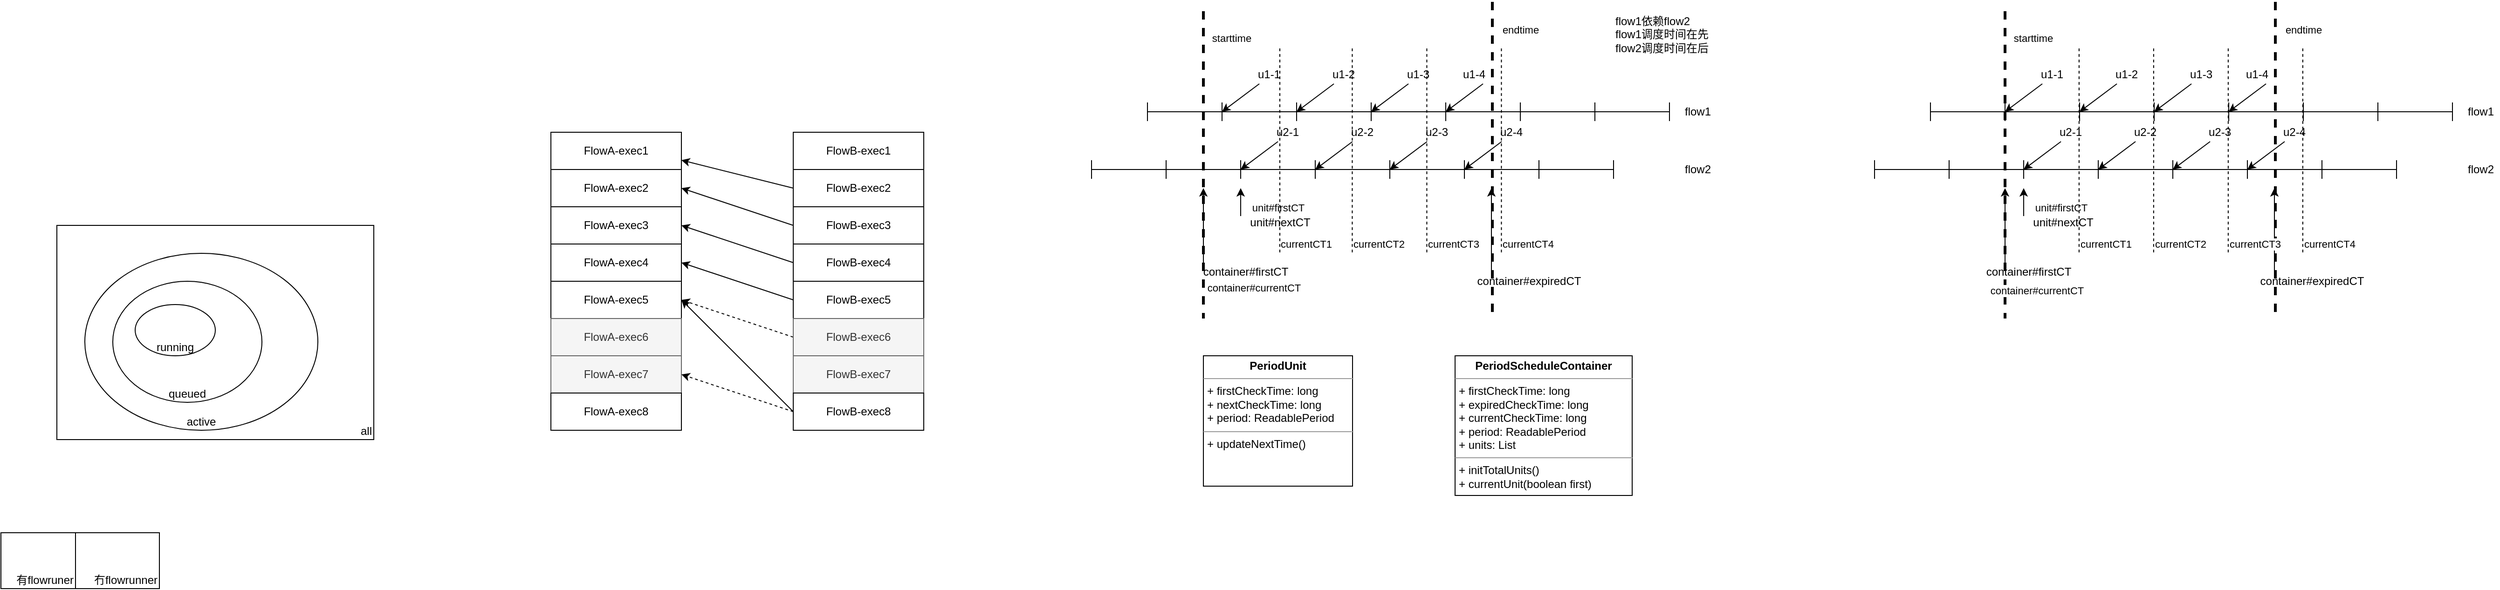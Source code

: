 <mxfile version="15.1.4" type="github">
  <diagram id="aQnRRkF6ognPnJ4j7R5l" name="第 1 页">
    <mxGraphModel dx="813" dy="435" grid="1" gridSize="10" guides="1" tooltips="1" connect="1" arrows="1" fold="1" page="1" pageScale="1" pageWidth="827" pageHeight="1169" math="0" shadow="0">
      <root>
        <mxCell id="0" />
        <mxCell id="1" parent="0" />
        <mxCell id="pk9T2rpyoznw9BTv7xYc-8" value="all" style="rounded=0;whiteSpace=wrap;html=1;verticalAlign=bottom;align=right;" parent="1" vertex="1">
          <mxGeometry x="210" y="290" width="340" height="230" as="geometry" />
        </mxCell>
        <mxCell id="pk9T2rpyoznw9BTv7xYc-9" value="active" style="ellipse;whiteSpace=wrap;html=1;verticalAlign=bottom;" parent="1" vertex="1">
          <mxGeometry x="240" y="320" width="250" height="190" as="geometry" />
        </mxCell>
        <mxCell id="pk9T2rpyoznw9BTv7xYc-10" value="queued" style="ellipse;whiteSpace=wrap;html=1;verticalAlign=bottom;" parent="1" vertex="1">
          <mxGeometry x="270" y="350" width="160" height="130" as="geometry" />
        </mxCell>
        <mxCell id="pk9T2rpyoznw9BTv7xYc-11" value="running" style="ellipse;whiteSpace=wrap;html=1;verticalAlign=bottom;" parent="1" vertex="1">
          <mxGeometry x="294" y="375" width="86" height="55" as="geometry" />
        </mxCell>
        <mxCell id="pk9T2rpyoznw9BTv7xYc-12" value="有flowruner" style="rounded=0;whiteSpace=wrap;html=1;align=right;verticalAlign=bottom;" parent="1" vertex="1">
          <mxGeometry x="150" y="620" width="80" height="60" as="geometry" />
        </mxCell>
        <mxCell id="pk9T2rpyoznw9BTv7xYc-13" value="冇flowrunner" style="rounded=0;whiteSpace=wrap;html=1;align=right;verticalAlign=bottom;" parent="1" vertex="1">
          <mxGeometry x="230" y="620" width="90" height="60" as="geometry" />
        </mxCell>
        <mxCell id="e2mZM0DdO9kEQqsVOAgc-1" value="FlowA-exec1" style="rounded=0;whiteSpace=wrap;html=1;" parent="1" vertex="1">
          <mxGeometry x="740" y="190" width="140" height="40" as="geometry" />
        </mxCell>
        <mxCell id="e2mZM0DdO9kEQqsVOAgc-6" value="&lt;span&gt;FlowA-exec2&lt;/span&gt;" style="rounded=0;whiteSpace=wrap;html=1;" parent="1" vertex="1">
          <mxGeometry x="740" y="230" width="140" height="40" as="geometry" />
        </mxCell>
        <mxCell id="e2mZM0DdO9kEQqsVOAgc-7" value="&lt;span&gt;FlowA-exec3&lt;/span&gt;" style="rounded=0;whiteSpace=wrap;html=1;" parent="1" vertex="1">
          <mxGeometry x="740" y="270" width="140" height="40" as="geometry" />
        </mxCell>
        <mxCell id="e2mZM0DdO9kEQqsVOAgc-8" value="&lt;span&gt;FlowA-exec4&lt;/span&gt;" style="rounded=0;whiteSpace=wrap;html=1;" parent="1" vertex="1">
          <mxGeometry x="740" y="310" width="140" height="40" as="geometry" />
        </mxCell>
        <mxCell id="e2mZM0DdO9kEQqsVOAgc-9" value="&lt;span&gt;FlowA-exec5&lt;/span&gt;" style="rounded=0;whiteSpace=wrap;html=1;" parent="1" vertex="1">
          <mxGeometry x="740" y="350" width="140" height="40" as="geometry" />
        </mxCell>
        <mxCell id="e2mZM0DdO9kEQqsVOAgc-10" value="&lt;span&gt;FlowA-exec6&lt;/span&gt;" style="rounded=0;whiteSpace=wrap;html=1;fillColor=#f5f5f5;strokeColor=#666666;fontColor=#333333;" parent="1" vertex="1">
          <mxGeometry x="740" y="390" width="140" height="40" as="geometry" />
        </mxCell>
        <mxCell id="e2mZM0DdO9kEQqsVOAgc-11" value="&lt;span&gt;FlowA-exec7&lt;/span&gt;" style="rounded=0;whiteSpace=wrap;html=1;fillColor=#f5f5f5;strokeColor=#666666;fontColor=#333333;" parent="1" vertex="1">
          <mxGeometry x="740" y="430" width="140" height="40" as="geometry" />
        </mxCell>
        <mxCell id="e2mZM0DdO9kEQqsVOAgc-12" value="&lt;span&gt;FlowA-exec8&lt;/span&gt;" style="rounded=0;whiteSpace=wrap;html=1;" parent="1" vertex="1">
          <mxGeometry x="740" y="470" width="140" height="40" as="geometry" />
        </mxCell>
        <mxCell id="e2mZM0DdO9kEQqsVOAgc-13" value="FlowB-exec1" style="rounded=0;whiteSpace=wrap;html=1;" parent="1" vertex="1">
          <mxGeometry x="1000" y="190" width="140" height="40" as="geometry" />
        </mxCell>
        <mxCell id="e2mZM0DdO9kEQqsVOAgc-21" style="rounded=0;orthogonalLoop=1;jettySize=auto;html=1;exitX=0;exitY=0.5;exitDx=0;exitDy=0;entryX=1;entryY=0.75;entryDx=0;entryDy=0;" parent="1" source="e2mZM0DdO9kEQqsVOAgc-14" target="e2mZM0DdO9kEQqsVOAgc-1" edge="1">
          <mxGeometry relative="1" as="geometry" />
        </mxCell>
        <mxCell id="e2mZM0DdO9kEQqsVOAgc-14" value="&lt;span&gt;FlowB-exec2&lt;/span&gt;" style="rounded=0;whiteSpace=wrap;html=1;" parent="1" vertex="1">
          <mxGeometry x="1000" y="230" width="140" height="40" as="geometry" />
        </mxCell>
        <mxCell id="e2mZM0DdO9kEQqsVOAgc-22" style="edgeStyle=none;rounded=0;orthogonalLoop=1;jettySize=auto;html=1;exitX=0;exitY=0.5;exitDx=0;exitDy=0;entryX=1;entryY=0.5;entryDx=0;entryDy=0;" parent="1" source="e2mZM0DdO9kEQqsVOAgc-15" target="e2mZM0DdO9kEQqsVOAgc-6" edge="1">
          <mxGeometry relative="1" as="geometry" />
        </mxCell>
        <mxCell id="e2mZM0DdO9kEQqsVOAgc-15" value="&lt;span&gt;FlowB-exec3&lt;/span&gt;" style="rounded=0;whiteSpace=wrap;html=1;" parent="1" vertex="1">
          <mxGeometry x="1000" y="270" width="140" height="40" as="geometry" />
        </mxCell>
        <mxCell id="e2mZM0DdO9kEQqsVOAgc-23" style="edgeStyle=none;rounded=0;orthogonalLoop=1;jettySize=auto;html=1;exitX=0;exitY=0.5;exitDx=0;exitDy=0;entryX=1;entryY=0.5;entryDx=0;entryDy=0;" parent="1" source="e2mZM0DdO9kEQqsVOAgc-16" target="e2mZM0DdO9kEQqsVOAgc-7" edge="1">
          <mxGeometry relative="1" as="geometry" />
        </mxCell>
        <mxCell id="e2mZM0DdO9kEQqsVOAgc-16" value="&lt;span&gt;FlowB-exec4&lt;/span&gt;" style="rounded=0;whiteSpace=wrap;html=1;" parent="1" vertex="1">
          <mxGeometry x="1000" y="310" width="140" height="40" as="geometry" />
        </mxCell>
        <mxCell id="e2mZM0DdO9kEQqsVOAgc-24" style="edgeStyle=none;rounded=0;orthogonalLoop=1;jettySize=auto;html=1;exitX=0;exitY=0.5;exitDx=0;exitDy=0;entryX=1;entryY=0.5;entryDx=0;entryDy=0;" parent="1" source="e2mZM0DdO9kEQqsVOAgc-17" target="e2mZM0DdO9kEQqsVOAgc-8" edge="1">
          <mxGeometry relative="1" as="geometry" />
        </mxCell>
        <mxCell id="e2mZM0DdO9kEQqsVOAgc-17" value="&lt;span&gt;FlowB-exec5&lt;/span&gt;" style="rounded=0;whiteSpace=wrap;html=1;" parent="1" vertex="1">
          <mxGeometry x="1000" y="350" width="140" height="40" as="geometry" />
        </mxCell>
        <mxCell id="e2mZM0DdO9kEQqsVOAgc-25" style="edgeStyle=none;rounded=0;orthogonalLoop=1;jettySize=auto;html=1;exitX=0;exitY=0.5;exitDx=0;exitDy=0;entryX=1;entryY=0.5;entryDx=0;entryDy=0;dashed=1;" parent="1" source="e2mZM0DdO9kEQqsVOAgc-18" target="e2mZM0DdO9kEQqsVOAgc-9" edge="1">
          <mxGeometry relative="1" as="geometry" />
        </mxCell>
        <mxCell id="e2mZM0DdO9kEQqsVOAgc-18" value="&lt;span&gt;FlowB-exec6&lt;/span&gt;" style="rounded=0;whiteSpace=wrap;html=1;fillColor=#f5f5f5;strokeColor=#666666;fontColor=#333333;shadow=0;" parent="1" vertex="1">
          <mxGeometry x="1000" y="390" width="140" height="40" as="geometry" />
        </mxCell>
        <mxCell id="e2mZM0DdO9kEQqsVOAgc-19" value="&lt;span&gt;FlowB-exec7&lt;/span&gt;" style="rounded=0;whiteSpace=wrap;html=1;fillColor=#f5f5f5;strokeColor=#666666;fontColor=#333333;" parent="1" vertex="1">
          <mxGeometry x="1000" y="430" width="140" height="40" as="geometry" />
        </mxCell>
        <mxCell id="e2mZM0DdO9kEQqsVOAgc-26" style="edgeStyle=none;rounded=0;orthogonalLoop=1;jettySize=auto;html=1;exitX=0;exitY=0.5;exitDx=0;exitDy=0;entryX=1;entryY=0.5;entryDx=0;entryDy=0;dashed=1;" parent="1" source="e2mZM0DdO9kEQqsVOAgc-20" target="e2mZM0DdO9kEQqsVOAgc-11" edge="1">
          <mxGeometry relative="1" as="geometry" />
        </mxCell>
        <mxCell id="e2mZM0DdO9kEQqsVOAgc-27" style="edgeStyle=none;rounded=0;orthogonalLoop=1;jettySize=auto;html=1;exitX=0;exitY=0.5;exitDx=0;exitDy=0;entryX=1;entryY=0.5;entryDx=0;entryDy=0;" parent="1" source="e2mZM0DdO9kEQqsVOAgc-20" target="e2mZM0DdO9kEQqsVOAgc-9" edge="1">
          <mxGeometry relative="1" as="geometry" />
        </mxCell>
        <mxCell id="e2mZM0DdO9kEQqsVOAgc-20" value="&lt;span&gt;FlowB-exec8&lt;/span&gt;" style="rounded=0;whiteSpace=wrap;html=1;" parent="1" vertex="1">
          <mxGeometry x="1000" y="470" width="140" height="40" as="geometry" />
        </mxCell>
        <mxCell id="pfVYuSR0jJSsjKPyAvSp-11" value="&lt;p style=&quot;margin: 0px ; margin-top: 4px ; text-align: center&quot;&gt;&lt;b&gt;PeriodScheduleContainer&lt;/b&gt;&lt;br&gt;&lt;/p&gt;&lt;hr size=&quot;1&quot;&gt;&lt;p style=&quot;margin: 0px ; margin-left: 4px&quot;&gt;+ firstCheckTime: long&lt;/p&gt;&lt;p style=&quot;margin: 0px ; margin-left: 4px&quot;&gt;+ expiredCheckTime: long&lt;/p&gt;&lt;p style=&quot;margin: 0px ; margin-left: 4px&quot;&gt;+ currentCheckTime: long&lt;/p&gt;&lt;p style=&quot;margin: 0px ; margin-left: 4px&quot;&gt;+ period: ReadablePeriod&lt;/p&gt;&lt;p style=&quot;margin: 0px ; margin-left: 4px&quot;&gt;+ units: List&lt;/p&gt;&lt;hr size=&quot;1&quot;&gt;&lt;p style=&quot;margin: 0px ; margin-left: 4px&quot;&gt;+ initTotalUnits()&lt;/p&gt;&lt;p style=&quot;margin: 0px ; margin-left: 4px&quot;&gt;+ currentUnit(boolean first)&lt;/p&gt;" style="verticalAlign=top;align=left;overflow=fill;fontSize=12;fontFamily=Helvetica;html=1;" vertex="1" parent="1">
          <mxGeometry x="1710" y="430" width="190" height="150" as="geometry" />
        </mxCell>
        <mxCell id="pfVYuSR0jJSsjKPyAvSp-12" value="&lt;p style=&quot;margin: 0px ; margin-top: 4px ; text-align: center&quot;&gt;&lt;b&gt;PeriodUnit&lt;/b&gt;&lt;/p&gt;&lt;hr size=&quot;1&quot;&gt;&lt;p style=&quot;margin: 0px ; margin-left: 4px&quot;&gt;+ firstCheckTime: long&lt;/p&gt;&lt;p style=&quot;margin: 0px ; margin-left: 4px&quot;&gt;+ nextCheckTime: long&lt;/p&gt;&lt;p style=&quot;margin: 0px ; margin-left: 4px&quot;&gt;+ period: ReadablePeriod&lt;/p&gt;&lt;hr size=&quot;1&quot;&gt;&lt;p style=&quot;margin: 0px ; margin-left: 4px&quot;&gt;+ updateNextTime()&lt;/p&gt;" style="verticalAlign=top;align=left;overflow=fill;fontSize=12;fontFamily=Helvetica;html=1;" vertex="1" parent="1">
          <mxGeometry x="1440" y="430" width="160" height="140" as="geometry" />
        </mxCell>
        <mxCell id="pfVYuSR0jJSsjKPyAvSp-16" value="" style="shape=crossbar;whiteSpace=wrap;html=1;rounded=1;verticalAlign=bottom;" vertex="1" parent="1">
          <mxGeometry x="1320" y="220" width="80" height="20" as="geometry" />
        </mxCell>
        <mxCell id="pfVYuSR0jJSsjKPyAvSp-18" value="" style="shape=crossbar;whiteSpace=wrap;html=1;rounded=1;verticalAlign=bottom;" vertex="1" parent="1">
          <mxGeometry x="1400" y="220" width="80" height="20" as="geometry" />
        </mxCell>
        <mxCell id="pfVYuSR0jJSsjKPyAvSp-19" value="" style="shape=crossbar;whiteSpace=wrap;html=1;rounded=1;verticalAlign=bottom;" vertex="1" parent="1">
          <mxGeometry x="1480" y="220" width="80" height="20" as="geometry" />
        </mxCell>
        <mxCell id="pfVYuSR0jJSsjKPyAvSp-20" value="" style="shape=crossbar;whiteSpace=wrap;html=1;rounded=1;verticalAlign=bottom;" vertex="1" parent="1">
          <mxGeometry x="1560" y="220" width="80" height="20" as="geometry" />
        </mxCell>
        <mxCell id="pfVYuSR0jJSsjKPyAvSp-21" value="" style="shape=crossbar;whiteSpace=wrap;html=1;rounded=1;verticalAlign=bottom;" vertex="1" parent="1">
          <mxGeometry x="1640" y="220" width="80" height="20" as="geometry" />
        </mxCell>
        <mxCell id="pfVYuSR0jJSsjKPyAvSp-22" value="" style="shape=crossbar;whiteSpace=wrap;html=1;rounded=1;verticalAlign=bottom;" vertex="1" parent="1">
          <mxGeometry x="1720" y="220" width="80" height="20" as="geometry" />
        </mxCell>
        <mxCell id="pfVYuSR0jJSsjKPyAvSp-23" value="" style="shape=crossbar;whiteSpace=wrap;html=1;rounded=1;verticalAlign=bottom;" vertex="1" parent="1">
          <mxGeometry x="1800" y="220" width="80" height="20" as="geometry" />
        </mxCell>
        <mxCell id="pfVYuSR0jJSsjKPyAvSp-25" value="" style="endArrow=none;html=1;dashed=1;endFill=0;strokeWidth=3;" edge="1" parent="1">
          <mxGeometry width="50" height="50" relative="1" as="geometry">
            <mxPoint x="1440" y="60" as="sourcePoint" />
            <mxPoint x="1440" y="390" as="targetPoint" />
          </mxGeometry>
        </mxCell>
        <mxCell id="pfVYuSR0jJSsjKPyAvSp-26" value="starttime" style="edgeLabel;html=1;align=center;verticalAlign=middle;resizable=0;points=[];" vertex="1" connectable="0" parent="pfVYuSR0jJSsjKPyAvSp-25">
          <mxGeometry x="-0.796" relative="1" as="geometry">
            <mxPoint x="30" y="-5" as="offset" />
          </mxGeometry>
        </mxCell>
        <mxCell id="pfVYuSR0jJSsjKPyAvSp-27" value="" style="endArrow=none;html=1;dashed=1;endFill=0;strokeWidth=3;" edge="1" parent="1">
          <mxGeometry width="50" height="50" relative="1" as="geometry">
            <mxPoint x="1750" y="50" as="sourcePoint" />
            <mxPoint x="1750" y="390" as="targetPoint" />
          </mxGeometry>
        </mxCell>
        <mxCell id="pfVYuSR0jJSsjKPyAvSp-28" value="endtime" style="edgeLabel;html=1;align=center;verticalAlign=middle;resizable=0;points=[];" vertex="1" connectable="0" parent="pfVYuSR0jJSsjKPyAvSp-27">
          <mxGeometry x="-0.796" relative="1" as="geometry">
            <mxPoint x="30" y="-5" as="offset" />
          </mxGeometry>
        </mxCell>
        <mxCell id="pfVYuSR0jJSsjKPyAvSp-29" value="" style="endArrow=classic;html=1;" edge="1" parent="1">
          <mxGeometry width="50" height="50" relative="1" as="geometry">
            <mxPoint x="1440" y="330" as="sourcePoint" />
            <mxPoint x="1440" y="250" as="targetPoint" />
          </mxGeometry>
        </mxCell>
        <mxCell id="pfVYuSR0jJSsjKPyAvSp-30" value="container#currentCT" style="edgeLabel;html=1;align=center;verticalAlign=middle;resizable=0;points=[];" vertex="1" connectable="0" parent="pfVYuSR0jJSsjKPyAvSp-29">
          <mxGeometry x="-0.755" relative="1" as="geometry">
            <mxPoint x="54" y="37" as="offset" />
          </mxGeometry>
        </mxCell>
        <mxCell id="pfVYuSR0jJSsjKPyAvSp-31" value="container#firstCT" style="text;html=1;align=center;verticalAlign=middle;resizable=0;points=[];autosize=1;strokeColor=none;fillColor=none;" vertex="1" parent="1">
          <mxGeometry x="1430" y="330" width="110" height="20" as="geometry" />
        </mxCell>
        <mxCell id="pfVYuSR0jJSsjKPyAvSp-32" value="" style="endArrow=classic;html=1;" edge="1" parent="1">
          <mxGeometry width="50" height="50" relative="1" as="geometry">
            <mxPoint x="1749" y="340" as="sourcePoint" />
            <mxPoint x="1749" y="250" as="targetPoint" />
          </mxGeometry>
        </mxCell>
        <mxCell id="pfVYuSR0jJSsjKPyAvSp-33" value="&lt;span style=&quot;font-size: 12px;&quot;&gt;container#expiredCT&lt;/span&gt;" style="edgeLabel;html=1;align=center;verticalAlign=middle;resizable=0;points=[];labelBackgroundColor=none;" vertex="1" connectable="0" parent="pfVYuSR0jJSsjKPyAvSp-32">
          <mxGeometry x="-0.755" relative="1" as="geometry">
            <mxPoint x="40" y="21" as="offset" />
          </mxGeometry>
        </mxCell>
        <mxCell id="pfVYuSR0jJSsjKPyAvSp-34" value="" style="endArrow=classic;html=1;" edge="1" parent="1">
          <mxGeometry width="50" height="50" relative="1" as="geometry">
            <mxPoint x="1480" y="280" as="sourcePoint" />
            <mxPoint x="1480" y="250" as="targetPoint" />
          </mxGeometry>
        </mxCell>
        <mxCell id="pfVYuSR0jJSsjKPyAvSp-35" value="unit#firstCT" style="edgeLabel;html=1;align=center;verticalAlign=middle;resizable=0;points=[];" vertex="1" connectable="0" parent="pfVYuSR0jJSsjKPyAvSp-34">
          <mxGeometry x="-0.381" y="-2" relative="1" as="geometry">
            <mxPoint x="38" as="offset" />
          </mxGeometry>
        </mxCell>
        <mxCell id="pfVYuSR0jJSsjKPyAvSp-36" value="unit#nextCT" style="text;html=1;align=center;verticalAlign=middle;resizable=0;points=[];autosize=1;strokeColor=none;fillColor=none;" vertex="1" parent="1">
          <mxGeometry x="1482" y="277" width="80" height="20" as="geometry" />
        </mxCell>
        <mxCell id="pfVYuSR0jJSsjKPyAvSp-37" value="" style="shape=crossbar;whiteSpace=wrap;html=1;rounded=1;verticalAlign=bottom;" vertex="1" parent="1">
          <mxGeometry x="1380" y="158" width="80" height="20" as="geometry" />
        </mxCell>
        <mxCell id="pfVYuSR0jJSsjKPyAvSp-38" value="" style="shape=crossbar;whiteSpace=wrap;html=1;rounded=1;verticalAlign=bottom;" vertex="1" parent="1">
          <mxGeometry x="1460" y="158" width="80" height="20" as="geometry" />
        </mxCell>
        <mxCell id="pfVYuSR0jJSsjKPyAvSp-39" value="" style="shape=crossbar;whiteSpace=wrap;html=1;rounded=1;verticalAlign=bottom;" vertex="1" parent="1">
          <mxGeometry x="1540" y="158" width="80" height="20" as="geometry" />
        </mxCell>
        <mxCell id="pfVYuSR0jJSsjKPyAvSp-40" value="" style="shape=crossbar;whiteSpace=wrap;html=1;rounded=1;verticalAlign=bottom;" vertex="1" parent="1">
          <mxGeometry x="1620" y="158" width="80" height="20" as="geometry" />
        </mxCell>
        <mxCell id="pfVYuSR0jJSsjKPyAvSp-41" value="" style="shape=crossbar;whiteSpace=wrap;html=1;rounded=1;verticalAlign=bottom;" vertex="1" parent="1">
          <mxGeometry x="1700" y="158" width="80" height="20" as="geometry" />
        </mxCell>
        <mxCell id="pfVYuSR0jJSsjKPyAvSp-42" value="" style="shape=crossbar;whiteSpace=wrap;html=1;rounded=1;verticalAlign=bottom;" vertex="1" parent="1">
          <mxGeometry x="1780" y="158" width="80" height="20" as="geometry" />
        </mxCell>
        <mxCell id="pfVYuSR0jJSsjKPyAvSp-43" value="" style="shape=crossbar;whiteSpace=wrap;html=1;rounded=1;verticalAlign=bottom;" vertex="1" parent="1">
          <mxGeometry x="1860" y="158" width="80" height="20" as="geometry" />
        </mxCell>
        <mxCell id="pfVYuSR0jJSsjKPyAvSp-44" value="flow1" style="text;html=1;align=center;verticalAlign=middle;resizable=0;points=[];autosize=1;strokeColor=none;fillColor=none;" vertex="1" parent="1">
          <mxGeometry x="1950" y="158" width="40" height="20" as="geometry" />
        </mxCell>
        <mxCell id="pfVYuSR0jJSsjKPyAvSp-45" value="flow2" style="text;html=1;align=center;verticalAlign=middle;resizable=0;points=[];autosize=1;strokeColor=none;fillColor=none;" vertex="1" parent="1">
          <mxGeometry x="1950" y="220" width="40" height="20" as="geometry" />
        </mxCell>
        <mxCell id="pfVYuSR0jJSsjKPyAvSp-46" value="" style="endArrow=classic;html=1;entryX=0;entryY=0.5;entryDx=0;entryDy=0;entryPerimeter=0;" edge="1" parent="1" target="pfVYuSR0jJSsjKPyAvSp-38">
          <mxGeometry width="50" height="50" relative="1" as="geometry">
            <mxPoint x="1500" y="138" as="sourcePoint" />
            <mxPoint x="1550" y="88" as="targetPoint" />
          </mxGeometry>
        </mxCell>
        <mxCell id="pfVYuSR0jJSsjKPyAvSp-47" value="u1-1" style="text;html=1;align=center;verticalAlign=middle;resizable=0;points=[];autosize=1;strokeColor=none;fillColor=none;" vertex="1" parent="1">
          <mxGeometry x="1490" y="118" width="40" height="20" as="geometry" />
        </mxCell>
        <mxCell id="pfVYuSR0jJSsjKPyAvSp-48" value="" style="endArrow=classic;html=1;entryX=0;entryY=0.5;entryDx=0;entryDy=0;entryPerimeter=0;" edge="1" parent="1" target="pfVYuSR0jJSsjKPyAvSp-39">
          <mxGeometry width="50" height="50" relative="1" as="geometry">
            <mxPoint x="1580" y="138" as="sourcePoint" />
            <mxPoint x="1470" y="178" as="targetPoint" />
          </mxGeometry>
        </mxCell>
        <mxCell id="pfVYuSR0jJSsjKPyAvSp-49" value="u1-2" style="text;html=1;align=center;verticalAlign=middle;resizable=0;points=[];autosize=1;strokeColor=none;fillColor=none;" vertex="1" parent="1">
          <mxGeometry x="1570" y="118" width="40" height="20" as="geometry" />
        </mxCell>
        <mxCell id="pfVYuSR0jJSsjKPyAvSp-53" value="" style="endArrow=classic;html=1;entryX=0;entryY=0.5;entryDx=0;entryDy=0;entryPerimeter=0;" edge="1" parent="1">
          <mxGeometry width="50" height="50" relative="1" as="geometry">
            <mxPoint x="1660" y="138" as="sourcePoint" />
            <mxPoint x="1620" y="168" as="targetPoint" />
          </mxGeometry>
        </mxCell>
        <mxCell id="pfVYuSR0jJSsjKPyAvSp-54" value="u1-3" style="text;html=1;align=center;verticalAlign=middle;resizable=0;points=[];autosize=1;strokeColor=none;fillColor=none;" vertex="1" parent="1">
          <mxGeometry x="1650" y="118" width="40" height="20" as="geometry" />
        </mxCell>
        <mxCell id="pfVYuSR0jJSsjKPyAvSp-55" value="" style="endArrow=classic;html=1;entryX=0;entryY=0.5;entryDx=0;entryDy=0;entryPerimeter=0;" edge="1" parent="1">
          <mxGeometry width="50" height="50" relative="1" as="geometry">
            <mxPoint x="1740" y="138" as="sourcePoint" />
            <mxPoint x="1700" y="168" as="targetPoint" />
          </mxGeometry>
        </mxCell>
        <mxCell id="pfVYuSR0jJSsjKPyAvSp-56" value="u1-4" style="text;html=1;align=center;verticalAlign=middle;resizable=0;points=[];autosize=1;strokeColor=none;fillColor=none;" vertex="1" parent="1">
          <mxGeometry x="1710" y="118" width="40" height="20" as="geometry" />
        </mxCell>
        <mxCell id="pfVYuSR0jJSsjKPyAvSp-57" value="" style="endArrow=classic;html=1;entryX=0;entryY=0.5;entryDx=0;entryDy=0;entryPerimeter=0;" edge="1" parent="1">
          <mxGeometry width="50" height="50" relative="1" as="geometry">
            <mxPoint x="1520" y="200" as="sourcePoint" />
            <mxPoint x="1480" y="230" as="targetPoint" />
          </mxGeometry>
        </mxCell>
        <mxCell id="pfVYuSR0jJSsjKPyAvSp-58" value="u2-1" style="text;html=1;align=center;verticalAlign=middle;resizable=0;points=[];autosize=1;strokeColor=none;fillColor=none;" vertex="1" parent="1">
          <mxGeometry x="1510" y="180" width="40" height="20" as="geometry" />
        </mxCell>
        <mxCell id="pfVYuSR0jJSsjKPyAvSp-59" value="" style="endArrow=classic;html=1;entryX=0;entryY=0.5;entryDx=0;entryDy=0;entryPerimeter=0;" edge="1" parent="1">
          <mxGeometry width="50" height="50" relative="1" as="geometry">
            <mxPoint x="1600" y="200" as="sourcePoint" />
            <mxPoint x="1560" y="230" as="targetPoint" />
          </mxGeometry>
        </mxCell>
        <mxCell id="pfVYuSR0jJSsjKPyAvSp-60" value="u2-2" style="text;html=1;align=center;verticalAlign=middle;resizable=0;points=[];autosize=1;strokeColor=none;fillColor=none;" vertex="1" parent="1">
          <mxGeometry x="1590" y="180" width="40" height="20" as="geometry" />
        </mxCell>
        <mxCell id="pfVYuSR0jJSsjKPyAvSp-61" value="" style="endArrow=classic;html=1;entryX=0;entryY=0.5;entryDx=0;entryDy=0;entryPerimeter=0;" edge="1" parent="1">
          <mxGeometry width="50" height="50" relative="1" as="geometry">
            <mxPoint x="1680" y="200" as="sourcePoint" />
            <mxPoint x="1640" y="230" as="targetPoint" />
          </mxGeometry>
        </mxCell>
        <mxCell id="pfVYuSR0jJSsjKPyAvSp-62" value="u2-3" style="text;html=1;align=center;verticalAlign=middle;resizable=0;points=[];autosize=1;strokeColor=none;fillColor=none;" vertex="1" parent="1">
          <mxGeometry x="1670" y="180" width="40" height="20" as="geometry" />
        </mxCell>
        <mxCell id="pfVYuSR0jJSsjKPyAvSp-63" value="" style="endArrow=classic;html=1;entryX=0;entryY=0.5;entryDx=0;entryDy=0;entryPerimeter=0;" edge="1" parent="1">
          <mxGeometry width="50" height="50" relative="1" as="geometry">
            <mxPoint x="1760" y="200" as="sourcePoint" />
            <mxPoint x="1720" y="230" as="targetPoint" />
          </mxGeometry>
        </mxCell>
        <mxCell id="pfVYuSR0jJSsjKPyAvSp-64" value="u2-4" style="text;html=1;align=center;verticalAlign=middle;resizable=0;points=[];autosize=1;strokeColor=none;fillColor=none;" vertex="1" parent="1">
          <mxGeometry x="1750" y="180" width="40" height="20" as="geometry" />
        </mxCell>
        <mxCell id="pfVYuSR0jJSsjKPyAvSp-65" value="flow1依赖flow2&lt;br&gt;flow1调度时间在先&lt;br&gt;flow2调度时间在后" style="text;html=1;align=left;verticalAlign=middle;resizable=0;points=[];autosize=1;strokeColor=none;fillColor=none;" vertex="1" parent="1">
          <mxGeometry x="1880" y="60" width="120" height="50" as="geometry" />
        </mxCell>
        <mxCell id="pfVYuSR0jJSsjKPyAvSp-66" value="" style="endArrow=none;html=1;dashed=1;endFill=0;strokeWidth=1;" edge="1" parent="1">
          <mxGeometry width="50" height="50" relative="1" as="geometry">
            <mxPoint x="1522" y="100" as="sourcePoint" />
            <mxPoint x="1522" y="320" as="targetPoint" />
          </mxGeometry>
        </mxCell>
        <mxCell id="pfVYuSR0jJSsjKPyAvSp-67" value="currentCT1" style="edgeLabel;html=1;align=center;verticalAlign=middle;resizable=0;points=[];" vertex="1" connectable="0" parent="pfVYuSR0jJSsjKPyAvSp-66">
          <mxGeometry x="-0.796" relative="1" as="geometry">
            <mxPoint x="28" y="187" as="offset" />
          </mxGeometry>
        </mxCell>
        <mxCell id="pfVYuSR0jJSsjKPyAvSp-68" value="" style="endArrow=none;html=1;dashed=1;endFill=0;strokeWidth=1;" edge="1" parent="1">
          <mxGeometry width="50" height="50" relative="1" as="geometry">
            <mxPoint x="1599.71" y="100" as="sourcePoint" />
            <mxPoint x="1599.71" y="320" as="targetPoint" />
          </mxGeometry>
        </mxCell>
        <mxCell id="pfVYuSR0jJSsjKPyAvSp-69" value="currentCT2" style="edgeLabel;html=1;align=center;verticalAlign=middle;resizable=0;points=[];" vertex="1" connectable="0" parent="pfVYuSR0jJSsjKPyAvSp-68">
          <mxGeometry x="-0.796" relative="1" as="geometry">
            <mxPoint x="28" y="187" as="offset" />
          </mxGeometry>
        </mxCell>
        <mxCell id="pfVYuSR0jJSsjKPyAvSp-70" value="" style="endArrow=none;html=1;dashed=1;endFill=0;strokeWidth=1;" edge="1" parent="1">
          <mxGeometry width="50" height="50" relative="1" as="geometry">
            <mxPoint x="1679.71" y="100" as="sourcePoint" />
            <mxPoint x="1679.71" y="320" as="targetPoint" />
          </mxGeometry>
        </mxCell>
        <mxCell id="pfVYuSR0jJSsjKPyAvSp-71" value="currentCT3" style="edgeLabel;html=1;align=center;verticalAlign=middle;resizable=0;points=[];" vertex="1" connectable="0" parent="pfVYuSR0jJSsjKPyAvSp-70">
          <mxGeometry x="-0.796" relative="1" as="geometry">
            <mxPoint x="28" y="187" as="offset" />
          </mxGeometry>
        </mxCell>
        <mxCell id="pfVYuSR0jJSsjKPyAvSp-72" value="" style="endArrow=none;html=1;dashed=1;endFill=0;strokeWidth=1;" edge="1" parent="1">
          <mxGeometry width="50" height="50" relative="1" as="geometry">
            <mxPoint x="1759.71" y="100" as="sourcePoint" />
            <mxPoint x="1759.71" y="320" as="targetPoint" />
          </mxGeometry>
        </mxCell>
        <mxCell id="pfVYuSR0jJSsjKPyAvSp-73" value="currentCT4" style="edgeLabel;html=1;align=center;verticalAlign=middle;resizable=0;points=[];" vertex="1" connectable="0" parent="pfVYuSR0jJSsjKPyAvSp-72">
          <mxGeometry x="-0.796" relative="1" as="geometry">
            <mxPoint x="28" y="187" as="offset" />
          </mxGeometry>
        </mxCell>
        <mxCell id="pfVYuSR0jJSsjKPyAvSp-74" value="" style="shape=crossbar;whiteSpace=wrap;html=1;rounded=1;verticalAlign=bottom;" vertex="1" parent="1">
          <mxGeometry x="2160" y="220" width="80" height="20" as="geometry" />
        </mxCell>
        <mxCell id="pfVYuSR0jJSsjKPyAvSp-75" value="" style="shape=crossbar;whiteSpace=wrap;html=1;rounded=1;verticalAlign=bottom;" vertex="1" parent="1">
          <mxGeometry x="2240" y="220" width="80" height="20" as="geometry" />
        </mxCell>
        <mxCell id="pfVYuSR0jJSsjKPyAvSp-76" value="" style="shape=crossbar;whiteSpace=wrap;html=1;rounded=1;verticalAlign=bottom;" vertex="1" parent="1">
          <mxGeometry x="2320" y="220" width="80" height="20" as="geometry" />
        </mxCell>
        <mxCell id="pfVYuSR0jJSsjKPyAvSp-77" value="" style="shape=crossbar;whiteSpace=wrap;html=1;rounded=1;verticalAlign=bottom;" vertex="1" parent="1">
          <mxGeometry x="2400" y="220" width="80" height="20" as="geometry" />
        </mxCell>
        <mxCell id="pfVYuSR0jJSsjKPyAvSp-78" value="" style="shape=crossbar;whiteSpace=wrap;html=1;rounded=1;verticalAlign=bottom;" vertex="1" parent="1">
          <mxGeometry x="2480" y="220" width="80" height="20" as="geometry" />
        </mxCell>
        <mxCell id="pfVYuSR0jJSsjKPyAvSp-79" value="" style="shape=crossbar;whiteSpace=wrap;html=1;rounded=1;verticalAlign=bottom;" vertex="1" parent="1">
          <mxGeometry x="2560" y="220" width="80" height="20" as="geometry" />
        </mxCell>
        <mxCell id="pfVYuSR0jJSsjKPyAvSp-80" value="" style="shape=crossbar;whiteSpace=wrap;html=1;rounded=1;verticalAlign=bottom;" vertex="1" parent="1">
          <mxGeometry x="2640" y="220" width="80" height="20" as="geometry" />
        </mxCell>
        <mxCell id="pfVYuSR0jJSsjKPyAvSp-81" value="" style="endArrow=none;html=1;dashed=1;endFill=0;strokeWidth=3;" edge="1" parent="1">
          <mxGeometry width="50" height="50" relative="1" as="geometry">
            <mxPoint x="2300" y="60" as="sourcePoint" />
            <mxPoint x="2300" y="390" as="targetPoint" />
          </mxGeometry>
        </mxCell>
        <mxCell id="pfVYuSR0jJSsjKPyAvSp-82" value="starttime" style="edgeLabel;html=1;align=center;verticalAlign=middle;resizable=0;points=[];" vertex="1" connectable="0" parent="pfVYuSR0jJSsjKPyAvSp-81">
          <mxGeometry x="-0.796" relative="1" as="geometry">
            <mxPoint x="30" y="-5" as="offset" />
          </mxGeometry>
        </mxCell>
        <mxCell id="pfVYuSR0jJSsjKPyAvSp-83" value="" style="endArrow=none;html=1;dashed=1;endFill=0;strokeWidth=3;" edge="1" parent="1">
          <mxGeometry width="50" height="50" relative="1" as="geometry">
            <mxPoint x="2590" y="50" as="sourcePoint" />
            <mxPoint x="2590" y="390" as="targetPoint" />
          </mxGeometry>
        </mxCell>
        <mxCell id="pfVYuSR0jJSsjKPyAvSp-84" value="endtime" style="edgeLabel;html=1;align=center;verticalAlign=middle;resizable=0;points=[];" vertex="1" connectable="0" parent="pfVYuSR0jJSsjKPyAvSp-83">
          <mxGeometry x="-0.796" relative="1" as="geometry">
            <mxPoint x="30" y="-5" as="offset" />
          </mxGeometry>
        </mxCell>
        <mxCell id="pfVYuSR0jJSsjKPyAvSp-85" value="" style="endArrow=classic;html=1;" edge="1" parent="1">
          <mxGeometry width="50" height="50" relative="1" as="geometry">
            <mxPoint x="2300" y="330" as="sourcePoint" />
            <mxPoint x="2300" y="250" as="targetPoint" />
          </mxGeometry>
        </mxCell>
        <mxCell id="pfVYuSR0jJSsjKPyAvSp-86" value="container#currentCT" style="edgeLabel;html=1;align=center;verticalAlign=middle;resizable=0;points=[];" vertex="1" connectable="0" parent="pfVYuSR0jJSsjKPyAvSp-85">
          <mxGeometry x="-0.755" relative="1" as="geometry">
            <mxPoint x="34" y="40" as="offset" />
          </mxGeometry>
        </mxCell>
        <mxCell id="pfVYuSR0jJSsjKPyAvSp-87" value="container#firstCT" style="text;html=1;align=center;verticalAlign=middle;resizable=0;points=[];autosize=1;strokeColor=none;fillColor=none;" vertex="1" parent="1">
          <mxGeometry x="2270" y="330" width="110" height="20" as="geometry" />
        </mxCell>
        <mxCell id="pfVYuSR0jJSsjKPyAvSp-88" value="" style="endArrow=classic;html=1;" edge="1" parent="1">
          <mxGeometry width="50" height="50" relative="1" as="geometry">
            <mxPoint x="2589" y="340" as="sourcePoint" />
            <mxPoint x="2589" y="250" as="targetPoint" />
          </mxGeometry>
        </mxCell>
        <mxCell id="pfVYuSR0jJSsjKPyAvSp-89" value="&lt;span style=&quot;font-size: 12px;&quot;&gt;container#expiredCT&lt;/span&gt;" style="edgeLabel;html=1;align=center;verticalAlign=middle;resizable=0;points=[];labelBackgroundColor=none;" vertex="1" connectable="0" parent="pfVYuSR0jJSsjKPyAvSp-88">
          <mxGeometry x="-0.755" relative="1" as="geometry">
            <mxPoint x="40" y="21" as="offset" />
          </mxGeometry>
        </mxCell>
        <mxCell id="pfVYuSR0jJSsjKPyAvSp-90" value="" style="endArrow=classic;html=1;" edge="1" parent="1">
          <mxGeometry width="50" height="50" relative="1" as="geometry">
            <mxPoint x="2320" y="280" as="sourcePoint" />
            <mxPoint x="2320" y="250" as="targetPoint" />
          </mxGeometry>
        </mxCell>
        <mxCell id="pfVYuSR0jJSsjKPyAvSp-91" value="unit#firstCT" style="edgeLabel;html=1;align=center;verticalAlign=middle;resizable=0;points=[];" vertex="1" connectable="0" parent="pfVYuSR0jJSsjKPyAvSp-90">
          <mxGeometry x="-0.381" y="-2" relative="1" as="geometry">
            <mxPoint x="38" as="offset" />
          </mxGeometry>
        </mxCell>
        <mxCell id="pfVYuSR0jJSsjKPyAvSp-92" value="unit#nextCT" style="text;html=1;align=center;verticalAlign=middle;resizable=0;points=[];autosize=1;strokeColor=none;fillColor=none;" vertex="1" parent="1">
          <mxGeometry x="2322" y="277" width="80" height="20" as="geometry" />
        </mxCell>
        <mxCell id="pfVYuSR0jJSsjKPyAvSp-93" value="" style="shape=crossbar;whiteSpace=wrap;html=1;rounded=1;verticalAlign=bottom;" vertex="1" parent="1">
          <mxGeometry x="2220" y="158" width="80" height="20" as="geometry" />
        </mxCell>
        <mxCell id="pfVYuSR0jJSsjKPyAvSp-94" value="" style="shape=crossbar;whiteSpace=wrap;html=1;rounded=1;verticalAlign=bottom;" vertex="1" parent="1">
          <mxGeometry x="2300" y="158" width="80" height="20" as="geometry" />
        </mxCell>
        <mxCell id="pfVYuSR0jJSsjKPyAvSp-95" value="" style="shape=crossbar;whiteSpace=wrap;html=1;rounded=1;verticalAlign=bottom;" vertex="1" parent="1">
          <mxGeometry x="2380" y="158" width="80" height="20" as="geometry" />
        </mxCell>
        <mxCell id="pfVYuSR0jJSsjKPyAvSp-96" value="" style="shape=crossbar;whiteSpace=wrap;html=1;rounded=1;verticalAlign=bottom;" vertex="1" parent="1">
          <mxGeometry x="2460" y="158" width="80" height="20" as="geometry" />
        </mxCell>
        <mxCell id="pfVYuSR0jJSsjKPyAvSp-97" value="" style="shape=crossbar;whiteSpace=wrap;html=1;rounded=1;verticalAlign=bottom;" vertex="1" parent="1">
          <mxGeometry x="2540" y="158" width="80" height="20" as="geometry" />
        </mxCell>
        <mxCell id="pfVYuSR0jJSsjKPyAvSp-98" value="" style="shape=crossbar;whiteSpace=wrap;html=1;rounded=1;verticalAlign=bottom;" vertex="1" parent="1">
          <mxGeometry x="2620" y="158" width="80" height="20" as="geometry" />
        </mxCell>
        <mxCell id="pfVYuSR0jJSsjKPyAvSp-99" value="" style="shape=crossbar;whiteSpace=wrap;html=1;rounded=1;verticalAlign=bottom;" vertex="1" parent="1">
          <mxGeometry x="2700" y="158" width="80" height="20" as="geometry" />
        </mxCell>
        <mxCell id="pfVYuSR0jJSsjKPyAvSp-100" value="flow1" style="text;html=1;align=center;verticalAlign=middle;resizable=0;points=[];autosize=1;strokeColor=none;fillColor=none;" vertex="1" parent="1">
          <mxGeometry x="2790" y="158" width="40" height="20" as="geometry" />
        </mxCell>
        <mxCell id="pfVYuSR0jJSsjKPyAvSp-101" value="flow2" style="text;html=1;align=center;verticalAlign=middle;resizable=0;points=[];autosize=1;strokeColor=none;fillColor=none;" vertex="1" parent="1">
          <mxGeometry x="2790" y="220" width="40" height="20" as="geometry" />
        </mxCell>
        <mxCell id="pfVYuSR0jJSsjKPyAvSp-102" value="" style="endArrow=classic;html=1;entryX=0;entryY=0.5;entryDx=0;entryDy=0;entryPerimeter=0;" edge="1" parent="1" target="pfVYuSR0jJSsjKPyAvSp-94">
          <mxGeometry width="50" height="50" relative="1" as="geometry">
            <mxPoint x="2340" y="138" as="sourcePoint" />
            <mxPoint x="2390" y="88" as="targetPoint" />
          </mxGeometry>
        </mxCell>
        <mxCell id="pfVYuSR0jJSsjKPyAvSp-103" value="u1-1" style="text;html=1;align=center;verticalAlign=middle;resizable=0;points=[];autosize=1;strokeColor=none;fillColor=none;" vertex="1" parent="1">
          <mxGeometry x="2330" y="118" width="40" height="20" as="geometry" />
        </mxCell>
        <mxCell id="pfVYuSR0jJSsjKPyAvSp-104" value="" style="endArrow=classic;html=1;entryX=0;entryY=0.5;entryDx=0;entryDy=0;entryPerimeter=0;" edge="1" parent="1" target="pfVYuSR0jJSsjKPyAvSp-95">
          <mxGeometry width="50" height="50" relative="1" as="geometry">
            <mxPoint x="2420" y="138" as="sourcePoint" />
            <mxPoint x="2310" y="178" as="targetPoint" />
          </mxGeometry>
        </mxCell>
        <mxCell id="pfVYuSR0jJSsjKPyAvSp-105" value="u1-2" style="text;html=1;align=center;verticalAlign=middle;resizable=0;points=[];autosize=1;strokeColor=none;fillColor=none;" vertex="1" parent="1">
          <mxGeometry x="2410" y="118" width="40" height="20" as="geometry" />
        </mxCell>
        <mxCell id="pfVYuSR0jJSsjKPyAvSp-106" value="" style="endArrow=classic;html=1;entryX=0;entryY=0.5;entryDx=0;entryDy=0;entryPerimeter=0;" edge="1" parent="1">
          <mxGeometry width="50" height="50" relative="1" as="geometry">
            <mxPoint x="2500" y="138" as="sourcePoint" />
            <mxPoint x="2460" y="168" as="targetPoint" />
          </mxGeometry>
        </mxCell>
        <mxCell id="pfVYuSR0jJSsjKPyAvSp-107" value="u1-3" style="text;html=1;align=center;verticalAlign=middle;resizable=0;points=[];autosize=1;strokeColor=none;fillColor=none;" vertex="1" parent="1">
          <mxGeometry x="2490" y="118" width="40" height="20" as="geometry" />
        </mxCell>
        <mxCell id="pfVYuSR0jJSsjKPyAvSp-108" value="" style="endArrow=classic;html=1;entryX=0;entryY=0.5;entryDx=0;entryDy=0;entryPerimeter=0;" edge="1" parent="1">
          <mxGeometry width="50" height="50" relative="1" as="geometry">
            <mxPoint x="2580" y="138" as="sourcePoint" />
            <mxPoint x="2540" y="168" as="targetPoint" />
          </mxGeometry>
        </mxCell>
        <mxCell id="pfVYuSR0jJSsjKPyAvSp-109" value="u1-4" style="text;html=1;align=center;verticalAlign=middle;resizable=0;points=[];autosize=1;strokeColor=none;fillColor=none;" vertex="1" parent="1">
          <mxGeometry x="2550" y="118" width="40" height="20" as="geometry" />
        </mxCell>
        <mxCell id="pfVYuSR0jJSsjKPyAvSp-110" value="" style="endArrow=classic;html=1;entryX=0;entryY=0.5;entryDx=0;entryDy=0;entryPerimeter=0;" edge="1" parent="1">
          <mxGeometry width="50" height="50" relative="1" as="geometry">
            <mxPoint x="2360" y="200" as="sourcePoint" />
            <mxPoint x="2320" y="230" as="targetPoint" />
          </mxGeometry>
        </mxCell>
        <mxCell id="pfVYuSR0jJSsjKPyAvSp-111" value="u2-1" style="text;html=1;align=center;verticalAlign=middle;resizable=0;points=[];autosize=1;strokeColor=none;fillColor=none;" vertex="1" parent="1">
          <mxGeometry x="2350" y="180" width="40" height="20" as="geometry" />
        </mxCell>
        <mxCell id="pfVYuSR0jJSsjKPyAvSp-112" value="" style="endArrow=classic;html=1;entryX=0;entryY=0.5;entryDx=0;entryDy=0;entryPerimeter=0;" edge="1" parent="1">
          <mxGeometry width="50" height="50" relative="1" as="geometry">
            <mxPoint x="2440" y="200" as="sourcePoint" />
            <mxPoint x="2400" y="230" as="targetPoint" />
          </mxGeometry>
        </mxCell>
        <mxCell id="pfVYuSR0jJSsjKPyAvSp-113" value="u2-2" style="text;html=1;align=center;verticalAlign=middle;resizable=0;points=[];autosize=1;strokeColor=none;fillColor=none;" vertex="1" parent="1">
          <mxGeometry x="2430" y="180" width="40" height="20" as="geometry" />
        </mxCell>
        <mxCell id="pfVYuSR0jJSsjKPyAvSp-114" value="" style="endArrow=classic;html=1;entryX=0;entryY=0.5;entryDx=0;entryDy=0;entryPerimeter=0;" edge="1" parent="1">
          <mxGeometry width="50" height="50" relative="1" as="geometry">
            <mxPoint x="2520" y="200" as="sourcePoint" />
            <mxPoint x="2480" y="230" as="targetPoint" />
          </mxGeometry>
        </mxCell>
        <mxCell id="pfVYuSR0jJSsjKPyAvSp-115" value="u2-3" style="text;html=1;align=center;verticalAlign=middle;resizable=0;points=[];autosize=1;strokeColor=none;fillColor=none;" vertex="1" parent="1">
          <mxGeometry x="2510" y="180" width="40" height="20" as="geometry" />
        </mxCell>
        <mxCell id="pfVYuSR0jJSsjKPyAvSp-116" value="" style="endArrow=classic;html=1;entryX=0;entryY=0.5;entryDx=0;entryDy=0;entryPerimeter=0;" edge="1" parent="1">
          <mxGeometry width="50" height="50" relative="1" as="geometry">
            <mxPoint x="2600" y="200" as="sourcePoint" />
            <mxPoint x="2560" y="230" as="targetPoint" />
          </mxGeometry>
        </mxCell>
        <mxCell id="pfVYuSR0jJSsjKPyAvSp-117" value="u2-4" style="text;html=1;align=center;verticalAlign=middle;resizable=0;points=[];autosize=1;strokeColor=none;fillColor=none;" vertex="1" parent="1">
          <mxGeometry x="2590" y="180" width="40" height="20" as="geometry" />
        </mxCell>
        <mxCell id="pfVYuSR0jJSsjKPyAvSp-119" value="" style="endArrow=none;html=1;dashed=1;endFill=0;strokeWidth=1;" edge="1" parent="1">
          <mxGeometry width="50" height="50" relative="1" as="geometry">
            <mxPoint x="2379.43" y="100" as="sourcePoint" />
            <mxPoint x="2379.43" y="320" as="targetPoint" />
          </mxGeometry>
        </mxCell>
        <mxCell id="pfVYuSR0jJSsjKPyAvSp-120" value="currentCT1" style="edgeLabel;html=1;align=center;verticalAlign=middle;resizable=0;points=[];" vertex="1" connectable="0" parent="pfVYuSR0jJSsjKPyAvSp-119">
          <mxGeometry x="-0.796" relative="1" as="geometry">
            <mxPoint x="28" y="187" as="offset" />
          </mxGeometry>
        </mxCell>
        <mxCell id="pfVYuSR0jJSsjKPyAvSp-121" value="" style="endArrow=none;html=1;dashed=1;endFill=0;strokeWidth=1;" edge="1" parent="1">
          <mxGeometry width="50" height="50" relative="1" as="geometry">
            <mxPoint x="2459.43" y="100" as="sourcePoint" />
            <mxPoint x="2459.43" y="320" as="targetPoint" />
          </mxGeometry>
        </mxCell>
        <mxCell id="pfVYuSR0jJSsjKPyAvSp-122" value="currentCT2" style="edgeLabel;html=1;align=center;verticalAlign=middle;resizable=0;points=[];" vertex="1" connectable="0" parent="pfVYuSR0jJSsjKPyAvSp-121">
          <mxGeometry x="-0.796" relative="1" as="geometry">
            <mxPoint x="28" y="187" as="offset" />
          </mxGeometry>
        </mxCell>
        <mxCell id="pfVYuSR0jJSsjKPyAvSp-123" value="" style="endArrow=none;html=1;dashed=1;endFill=0;strokeWidth=1;" edge="1" parent="1">
          <mxGeometry width="50" height="50" relative="1" as="geometry">
            <mxPoint x="2539.43" y="100" as="sourcePoint" />
            <mxPoint x="2539.43" y="320" as="targetPoint" />
          </mxGeometry>
        </mxCell>
        <mxCell id="pfVYuSR0jJSsjKPyAvSp-124" value="currentCT3" style="edgeLabel;html=1;align=center;verticalAlign=middle;resizable=0;points=[];" vertex="1" connectable="0" parent="pfVYuSR0jJSsjKPyAvSp-123">
          <mxGeometry x="-0.796" relative="1" as="geometry">
            <mxPoint x="28" y="187" as="offset" />
          </mxGeometry>
        </mxCell>
        <mxCell id="pfVYuSR0jJSsjKPyAvSp-125" value="" style="endArrow=none;html=1;dashed=1;endFill=0;strokeWidth=1;" edge="1" parent="1">
          <mxGeometry width="50" height="50" relative="1" as="geometry">
            <mxPoint x="2619.43" y="100" as="sourcePoint" />
            <mxPoint x="2619.43" y="320" as="targetPoint" />
          </mxGeometry>
        </mxCell>
        <mxCell id="pfVYuSR0jJSsjKPyAvSp-126" value="currentCT4" style="edgeLabel;html=1;align=center;verticalAlign=middle;resizable=0;points=[];" vertex="1" connectable="0" parent="pfVYuSR0jJSsjKPyAvSp-125">
          <mxGeometry x="-0.796" relative="1" as="geometry">
            <mxPoint x="28" y="187" as="offset" />
          </mxGeometry>
        </mxCell>
      </root>
    </mxGraphModel>
  </diagram>
</mxfile>
